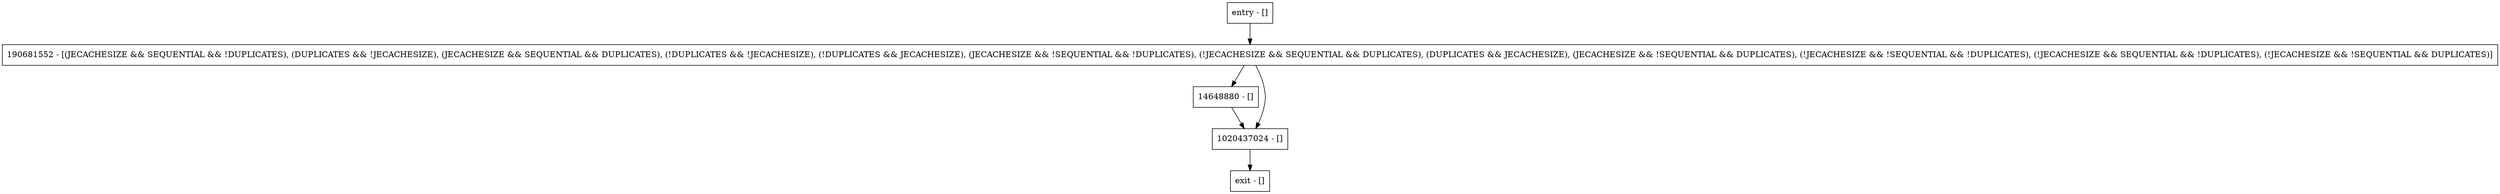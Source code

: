 digraph releaseBIN {
node [shape=record];
entry [label="entry - []"];
exit [label="exit - []"];
190681552 [label="190681552 - [(JECACHESIZE && SEQUENTIAL && !DUPLICATES), (DUPLICATES && !JECACHESIZE), (JECACHESIZE && SEQUENTIAL && DUPLICATES), (!DUPLICATES && !JECACHESIZE), (!DUPLICATES && JECACHESIZE), (JECACHESIZE && !SEQUENTIAL && !DUPLICATES), (!JECACHESIZE && SEQUENTIAL && DUPLICATES), (DUPLICATES && JECACHESIZE), (JECACHESIZE && !SEQUENTIAL && DUPLICATES), (!JECACHESIZE && !SEQUENTIAL && !DUPLICATES), (!JECACHESIZE && SEQUENTIAL && !DUPLICATES), (!JECACHESIZE && !SEQUENTIAL && DUPLICATES)]"];
14648880 [label="14648880 - []"];
1020437024 [label="1020437024 - []"];
entry;
exit;
entry -> 190681552;
190681552 -> 14648880;
190681552 -> 1020437024;
14648880 -> 1020437024;
1020437024 -> exit;
}
